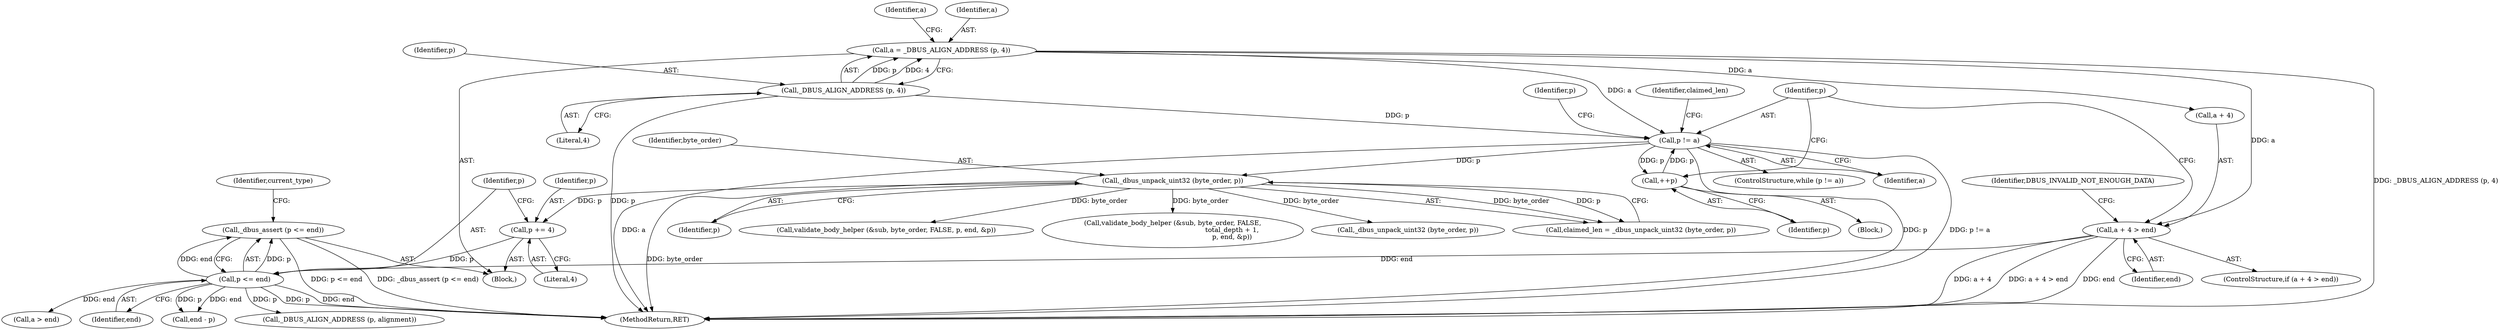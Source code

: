 digraph "0_dbus_7d65a3a6ed8815e34a99c680ac3869fde49dbbd4@API" {
"1000247" [label="(Call,_dbus_assert (p <= end))"];
"1000248" [label="(Call,p <= end)"];
"1000244" [label="(Call,p += 4)"];
"1000241" [label="(Call,_dbus_unpack_uint32 (byte_order, p))"];
"1000226" [label="(Call,p != a)"];
"1000237" [label="(Call,++p)"];
"1000214" [label="(Call,_DBUS_ALIGN_ADDRESS (p, 4))"];
"1000212" [label="(Call,a = _DBUS_ALIGN_ADDRESS (p, 4))"];
"1000218" [label="(Call,a + 4 > end)"];
"1000278" [label="(Call,a > end)"];
"1000242" [label="(Identifier,byte_order)"];
"1000250" [label="(Identifier,end)"];
"1000224" [label="(Identifier,DBUS_INVALID_NOT_ENOUGH_DATA)"];
"1000243" [label="(Identifier,p)"];
"1000220" [label="(Identifier,a)"];
"1000247" [label="(Call,_dbus_assert (p <= end))"];
"1000246" [label="(Literal,4)"];
"1000212" [label="(Call,a = _DBUS_ALIGN_ADDRESS (p, 4))"];
"1000215" [label="(Identifier,p)"];
"1000249" [label="(Identifier,p)"];
"1000222" [label="(Identifier,end)"];
"1000225" [label="(ControlStructure,while (p != a))"];
"1000248" [label="(Call,p <= end)"];
"1000213" [label="(Identifier,a)"];
"1000210" [label="(Block,)"];
"1000443" [label="(Call,validate_body_helper (&sub, byte_order, FALSE, p, end, &p))"];
"1000219" [label="(Call,a + 4)"];
"1000214" [label="(Call,_DBUS_ALIGN_ADDRESS (p, 4))"];
"1000216" [label="(Literal,4)"];
"1000245" [label="(Identifier,p)"];
"1000237" [label="(Call,++p)"];
"1000217" [label="(ControlStructure,if (a + 4 > end))"];
"1000229" [label="(Block,)"];
"1000240" [label="(Identifier,claimed_len)"];
"1000472" [label="(Call,validate_body_helper (&sub, byte_order, FALSE,\n                                                         total_depth + 1,\n                                                         p, end, &p))"];
"1000228" [label="(Identifier,a)"];
"1000233" [label="(Identifier,p)"];
"1000241" [label="(Call,_dbus_unpack_uint32 (byte_order, p))"];
"1000244" [label="(Call,p += 4)"];
"1000253" [label="(Identifier,current_type)"];
"1000238" [label="(Identifier,p)"];
"1000226" [label="(Call,p != a)"];
"1000274" [label="(Call,_DBUS_ALIGN_ADDRESS (p, alignment))"];
"1000412" [label="(Call,_dbus_unpack_uint32 (byte_order, p))"];
"1000218" [label="(Call,a + 4 > end)"];
"1000770" [label="(MethodReturn,RET)"];
"1000302" [label="(Call,end - p)"];
"1000239" [label="(Call,claimed_len = _dbus_unpack_uint32 (byte_order, p))"];
"1000227" [label="(Identifier,p)"];
"1000247" -> "1000210"  [label="AST: "];
"1000247" -> "1000248"  [label="CFG: "];
"1000248" -> "1000247"  [label="AST: "];
"1000253" -> "1000247"  [label="CFG: "];
"1000247" -> "1000770"  [label="DDG: p <= end"];
"1000247" -> "1000770"  [label="DDG: _dbus_assert (p <= end)"];
"1000248" -> "1000247"  [label="DDG: p"];
"1000248" -> "1000247"  [label="DDG: end"];
"1000248" -> "1000250"  [label="CFG: "];
"1000249" -> "1000248"  [label="AST: "];
"1000250" -> "1000248"  [label="AST: "];
"1000248" -> "1000770"  [label="DDG: end"];
"1000248" -> "1000770"  [label="DDG: p"];
"1000244" -> "1000248"  [label="DDG: p"];
"1000218" -> "1000248"  [label="DDG: end"];
"1000248" -> "1000274"  [label="DDG: p"];
"1000248" -> "1000278"  [label="DDG: end"];
"1000248" -> "1000302"  [label="DDG: end"];
"1000248" -> "1000302"  [label="DDG: p"];
"1000244" -> "1000210"  [label="AST: "];
"1000244" -> "1000246"  [label="CFG: "];
"1000245" -> "1000244"  [label="AST: "];
"1000246" -> "1000244"  [label="AST: "];
"1000249" -> "1000244"  [label="CFG: "];
"1000241" -> "1000244"  [label="DDG: p"];
"1000241" -> "1000239"  [label="AST: "];
"1000241" -> "1000243"  [label="CFG: "];
"1000242" -> "1000241"  [label="AST: "];
"1000243" -> "1000241"  [label="AST: "];
"1000239" -> "1000241"  [label="CFG: "];
"1000241" -> "1000770"  [label="DDG: byte_order"];
"1000241" -> "1000239"  [label="DDG: byte_order"];
"1000241" -> "1000239"  [label="DDG: p"];
"1000226" -> "1000241"  [label="DDG: p"];
"1000241" -> "1000412"  [label="DDG: byte_order"];
"1000241" -> "1000443"  [label="DDG: byte_order"];
"1000241" -> "1000472"  [label="DDG: byte_order"];
"1000226" -> "1000225"  [label="AST: "];
"1000226" -> "1000228"  [label="CFG: "];
"1000227" -> "1000226"  [label="AST: "];
"1000228" -> "1000226"  [label="AST: "];
"1000233" -> "1000226"  [label="CFG: "];
"1000240" -> "1000226"  [label="CFG: "];
"1000226" -> "1000770"  [label="DDG: p"];
"1000226" -> "1000770"  [label="DDG: p != a"];
"1000226" -> "1000770"  [label="DDG: a"];
"1000237" -> "1000226"  [label="DDG: p"];
"1000214" -> "1000226"  [label="DDG: p"];
"1000212" -> "1000226"  [label="DDG: a"];
"1000226" -> "1000237"  [label="DDG: p"];
"1000237" -> "1000229"  [label="AST: "];
"1000237" -> "1000238"  [label="CFG: "];
"1000238" -> "1000237"  [label="AST: "];
"1000227" -> "1000237"  [label="CFG: "];
"1000214" -> "1000212"  [label="AST: "];
"1000214" -> "1000216"  [label="CFG: "];
"1000215" -> "1000214"  [label="AST: "];
"1000216" -> "1000214"  [label="AST: "];
"1000212" -> "1000214"  [label="CFG: "];
"1000214" -> "1000770"  [label="DDG: p"];
"1000214" -> "1000212"  [label="DDG: p"];
"1000214" -> "1000212"  [label="DDG: 4"];
"1000212" -> "1000210"  [label="AST: "];
"1000213" -> "1000212"  [label="AST: "];
"1000220" -> "1000212"  [label="CFG: "];
"1000212" -> "1000770"  [label="DDG: _DBUS_ALIGN_ADDRESS (p, 4)"];
"1000212" -> "1000218"  [label="DDG: a"];
"1000212" -> "1000219"  [label="DDG: a"];
"1000218" -> "1000217"  [label="AST: "];
"1000218" -> "1000222"  [label="CFG: "];
"1000219" -> "1000218"  [label="AST: "];
"1000222" -> "1000218"  [label="AST: "];
"1000224" -> "1000218"  [label="CFG: "];
"1000227" -> "1000218"  [label="CFG: "];
"1000218" -> "1000770"  [label="DDG: a + 4"];
"1000218" -> "1000770"  [label="DDG: a + 4 > end"];
"1000218" -> "1000770"  [label="DDG: end"];
}
